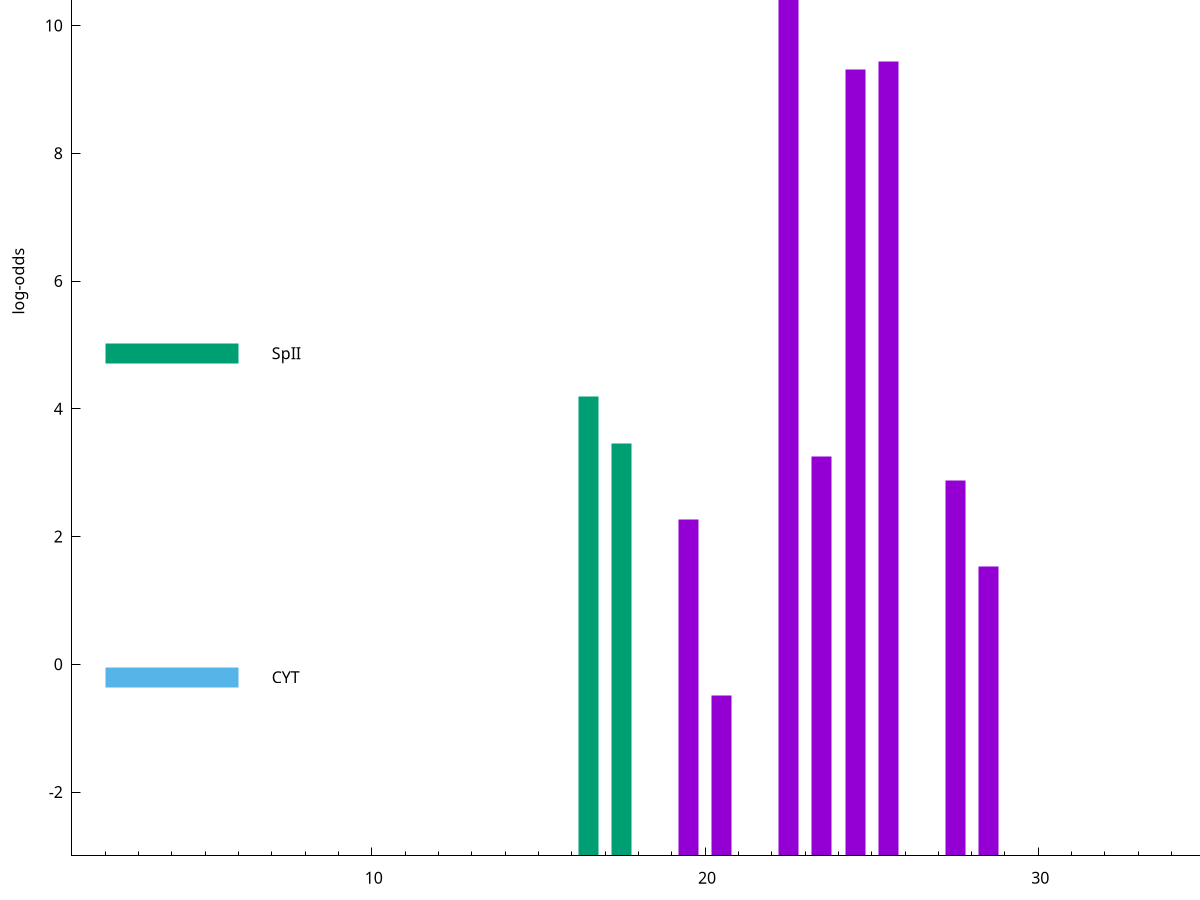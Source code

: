 set title "LipoP predictions for SRR4065668.gff"
set size 2., 1.4
set xrange [1:70] 
set mxtics 10
set yrange [-3:15]
set y2range [0:18]
set ylabel "log-odds"
set term postscript eps color solid "Helvetica" 30
set output "SRR4065668.gff20.eps"
set arrow from 2,11.8985 to 6,11.8985 nohead lt 1 lw 20
set label "SpI" at 7,11.8985
set arrow from 2,4.87057 to 6,4.87057 nohead lt 2 lw 20
set label "SpII" at 7,4.87057
set arrow from 2,-0.200913 to 6,-0.200913 nohead lt 3 lw 20
set label "CYT" at 7,-0.200913
set arrow from 2,11.8985 to 6,11.8985 nohead lt 1 lw 20
set label "SpI" at 7,11.8985
# NOTE: The scores below are the log-odds scores with the threshold
# NOTE: subtracted (a hack to make gnuplot make the histogram all
# NOTE: look nice).
plot "-" axes x1y2 title "" with impulses lt 2 lw 20, "-" axes x1y2 title "" with impulses lt 1 lw 20
16.500000 7.188430
17.500000 6.462280
e
22.500000 14.266800
25.500000 12.440490
24.500000 12.307190
23.500000 6.252010
27.500000 5.872220
19.500000 5.264290
28.500000 4.532740
20.500000 2.507425
e
exit
